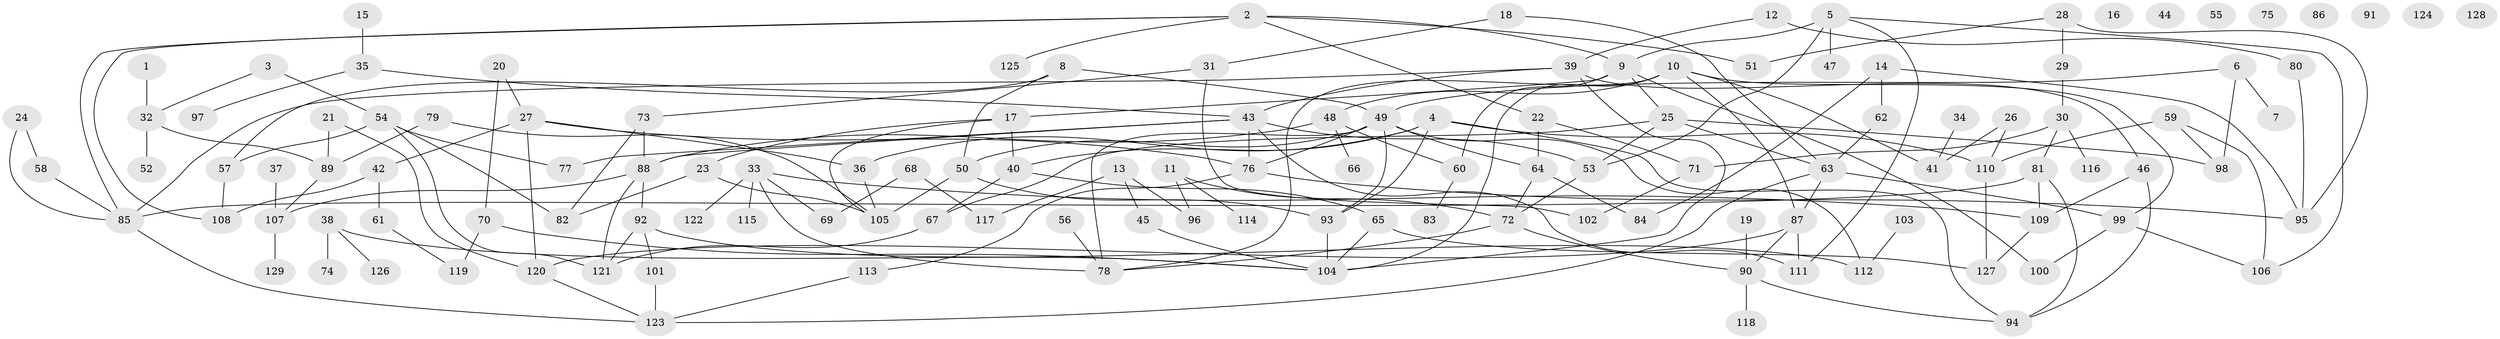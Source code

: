// coarse degree distribution, {1: 0.15625, 8: 0.03125, 4: 0.109375, 5: 0.078125, 7: 0.03125, 11: 0.03125, 3: 0.125, 9: 0.046875, 2: 0.203125, 0: 0.125, 6: 0.0625}
// Generated by graph-tools (version 1.1) at 2025/16/03/04/25 18:16:27]
// undirected, 129 vertices, 186 edges
graph export_dot {
graph [start="1"]
  node [color=gray90,style=filled];
  1;
  2;
  3;
  4;
  5;
  6;
  7;
  8;
  9;
  10;
  11;
  12;
  13;
  14;
  15;
  16;
  17;
  18;
  19;
  20;
  21;
  22;
  23;
  24;
  25;
  26;
  27;
  28;
  29;
  30;
  31;
  32;
  33;
  34;
  35;
  36;
  37;
  38;
  39;
  40;
  41;
  42;
  43;
  44;
  45;
  46;
  47;
  48;
  49;
  50;
  51;
  52;
  53;
  54;
  55;
  56;
  57;
  58;
  59;
  60;
  61;
  62;
  63;
  64;
  65;
  66;
  67;
  68;
  69;
  70;
  71;
  72;
  73;
  74;
  75;
  76;
  77;
  78;
  79;
  80;
  81;
  82;
  83;
  84;
  85;
  86;
  87;
  88;
  89;
  90;
  91;
  92;
  93;
  94;
  95;
  96;
  97;
  98;
  99;
  100;
  101;
  102;
  103;
  104;
  105;
  106;
  107;
  108;
  109;
  110;
  111;
  112;
  113;
  114;
  115;
  116;
  117;
  118;
  119;
  120;
  121;
  122;
  123;
  124;
  125;
  126;
  127;
  128;
  129;
  1 -- 32;
  2 -- 9;
  2 -- 22;
  2 -- 51;
  2 -- 85;
  2 -- 108;
  2 -- 125;
  3 -- 32;
  3 -- 54;
  4 -- 36;
  4 -- 40;
  4 -- 93;
  4 -- 94;
  4 -- 110;
  5 -- 9;
  5 -- 47;
  5 -- 53;
  5 -- 106;
  5 -- 111;
  6 -- 7;
  6 -- 49;
  6 -- 98;
  8 -- 49;
  8 -- 50;
  8 -- 57;
  9 -- 17;
  9 -- 25;
  9 -- 60;
  9 -- 100;
  10 -- 41;
  10 -- 48;
  10 -- 78;
  10 -- 87;
  10 -- 99;
  10 -- 104;
  11 -- 72;
  11 -- 96;
  11 -- 114;
  12 -- 39;
  12 -- 80;
  13 -- 45;
  13 -- 96;
  13 -- 117;
  14 -- 62;
  14 -- 84;
  14 -- 95;
  15 -- 35;
  17 -- 23;
  17 -- 40;
  17 -- 105;
  18 -- 31;
  18 -- 63;
  19 -- 90;
  20 -- 27;
  20 -- 70;
  21 -- 89;
  21 -- 120;
  22 -- 64;
  22 -- 71;
  23 -- 82;
  23 -- 105;
  24 -- 58;
  24 -- 85;
  25 -- 53;
  25 -- 63;
  25 -- 67;
  25 -- 98;
  26 -- 41;
  26 -- 110;
  27 -- 36;
  27 -- 42;
  27 -- 76;
  27 -- 120;
  28 -- 29;
  28 -- 51;
  28 -- 95;
  29 -- 30;
  30 -- 71;
  30 -- 81;
  30 -- 116;
  31 -- 73;
  31 -- 102;
  32 -- 52;
  32 -- 89;
  33 -- 69;
  33 -- 78;
  33 -- 109;
  33 -- 115;
  33 -- 122;
  34 -- 41;
  35 -- 43;
  35 -- 97;
  36 -- 105;
  37 -- 107;
  38 -- 74;
  38 -- 104;
  38 -- 126;
  39 -- 43;
  39 -- 46;
  39 -- 85;
  39 -- 104;
  40 -- 65;
  40 -- 67;
  42 -- 61;
  42 -- 108;
  43 -- 53;
  43 -- 76;
  43 -- 77;
  43 -- 88;
  43 -- 111;
  45 -- 104;
  46 -- 94;
  46 -- 109;
  48 -- 60;
  48 -- 66;
  48 -- 88;
  49 -- 50;
  49 -- 64;
  49 -- 76;
  49 -- 78;
  49 -- 93;
  49 -- 112;
  50 -- 93;
  50 -- 105;
  53 -- 72;
  54 -- 57;
  54 -- 77;
  54 -- 82;
  54 -- 121;
  56 -- 78;
  57 -- 108;
  58 -- 85;
  59 -- 98;
  59 -- 106;
  59 -- 110;
  60 -- 83;
  61 -- 119;
  62 -- 63;
  63 -- 87;
  63 -- 99;
  63 -- 123;
  64 -- 72;
  64 -- 84;
  65 -- 104;
  65 -- 127;
  67 -- 121;
  68 -- 69;
  68 -- 117;
  70 -- 104;
  70 -- 119;
  71 -- 102;
  72 -- 78;
  72 -- 90;
  73 -- 82;
  73 -- 88;
  76 -- 95;
  76 -- 113;
  79 -- 89;
  79 -- 105;
  80 -- 95;
  81 -- 85;
  81 -- 94;
  81 -- 109;
  85 -- 123;
  87 -- 90;
  87 -- 111;
  87 -- 120;
  88 -- 92;
  88 -- 107;
  88 -- 121;
  89 -- 107;
  90 -- 94;
  90 -- 118;
  92 -- 101;
  92 -- 112;
  92 -- 121;
  93 -- 104;
  99 -- 100;
  99 -- 106;
  101 -- 123;
  103 -- 112;
  107 -- 129;
  109 -- 127;
  110 -- 127;
  113 -- 123;
  120 -- 123;
}
